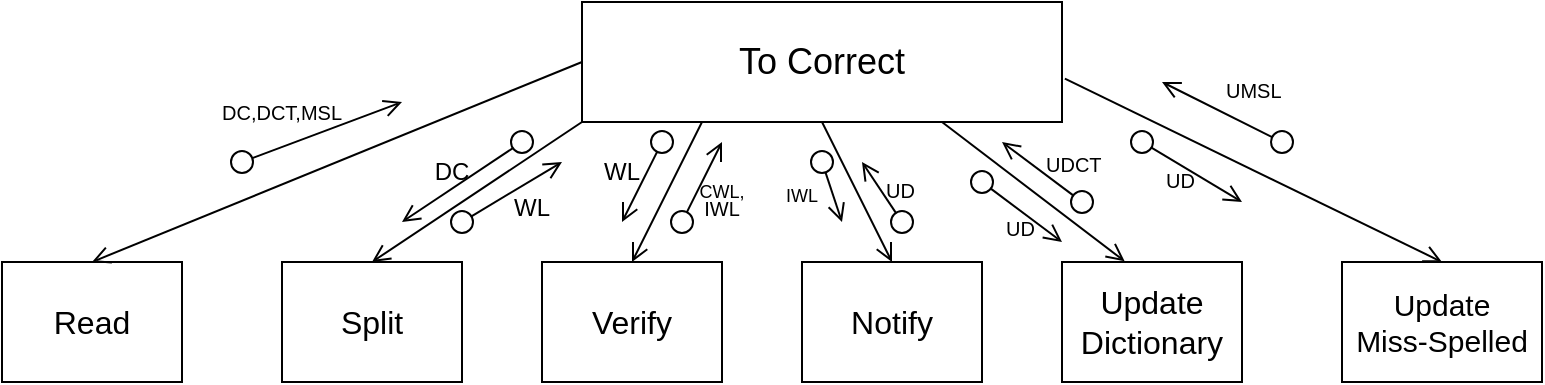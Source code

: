 <mxfile version="25.0.2">
  <diagram name="Page-1" id="Dambf5DkdsskJL0M9jZc">
    <mxGraphModel dx="217" dy="140" grid="1" gridSize="10" guides="1" tooltips="1" connect="1" arrows="1" fold="1" page="1" pageScale="1" pageWidth="850" pageHeight="1100" math="0" shadow="0">
      <root>
        <mxCell id="0" />
        <mxCell id="1" parent="0" />
        <mxCell id="4k-eBMH9h5TgT2-tTLyW-1" value="&lt;div&gt;&lt;span style=&quot;font-size: 18px;&quot;&gt;To&amp;nbsp;&lt;/span&gt;&lt;span style=&quot;color: rgba(0, 0, 0, 0); font-family: monospace; font-size: 0px; text-align: start; text-wrap: nowrap; background-color: initial;&quot;&gt;%3CmxGraphModel%3E%3Croot%3E%3CmxCell%20id%3D%220%22%2F%3E%3CmxCell%20id%3D%221%22%20parent%3D%220%22%2F%3E%3CmxCell%20id%3D%222%22%20value%3D%22%26lt%3Bfont%20style%3D%26quot%3Bfont-size%3A%2016px%3B%26quot%3B%26gt%3BC%26lt%3B%2Ffont%26gt%3B%22%20style%3D%22rounded%3D0%3BwhiteSpace%3Dwrap%3Bhtml%3D1%3BfillColor%3Dnone%3B%22%20vertex%3D%221%22%20parent%3D%221%22%3E%3CmxGeometry%20x%3D%22330%22%20y%3D%22200%22%20width%3D%2290%22%20height%3D%2260%22%20as%3D%22geometry%22%2F%3E%3C%2FmxCell%3E%3C%2Froot%3E%3C%2FmxGraphModel%3E&lt;/span&gt;&lt;span style=&quot;font-size: 18px; background-color: initial;&quot;&gt;Correct&lt;/span&gt;&lt;/div&gt;" style="rounded=0;whiteSpace=wrap;html=1;fillColor=none;" vertex="1" parent="1">
          <mxGeometry x="330" y="70" width="240" height="60" as="geometry" />
        </mxCell>
        <mxCell id="4k-eBMH9h5TgT2-tTLyW-2" value="&lt;span style=&quot;font-size: 16px;&quot;&gt;Split&lt;/span&gt;" style="rounded=0;whiteSpace=wrap;html=1;fillColor=none;" vertex="1" parent="1">
          <mxGeometry x="180" y="200" width="90" height="60" as="geometry" />
        </mxCell>
        <mxCell id="4k-eBMH9h5TgT2-tTLyW-3" value="&lt;span style=&quot;font-size: 16px;&quot;&gt;Read&lt;/span&gt;" style="rounded=0;whiteSpace=wrap;html=1;fillColor=none;" vertex="1" parent="1">
          <mxGeometry x="40" y="200" width="90" height="60" as="geometry" />
        </mxCell>
        <mxCell id="4k-eBMH9h5TgT2-tTLyW-4" value="&lt;span style=&quot;font-size: 16px;&quot;&gt;Verify&lt;/span&gt;" style="rounded=0;whiteSpace=wrap;html=1;fillColor=none;" vertex="1" parent="1">
          <mxGeometry x="310" y="200" width="90" height="60" as="geometry" />
        </mxCell>
        <mxCell id="4k-eBMH9h5TgT2-tTLyW-5" value="&lt;span style=&quot;font-size: 16px;&quot;&gt;Notify&lt;/span&gt;" style="rounded=0;whiteSpace=wrap;html=1;fillColor=none;" vertex="1" parent="1">
          <mxGeometry x="440" y="200" width="90" height="60" as="geometry" />
        </mxCell>
        <mxCell id="4k-eBMH9h5TgT2-tTLyW-7" value="&lt;span style=&quot;font-size: 16px;&quot;&gt;Update&lt;/span&gt;&lt;div&gt;&lt;span style=&quot;font-size: 16px;&quot;&gt;Dictionary&lt;/span&gt;&lt;/div&gt;" style="rounded=0;whiteSpace=wrap;html=1;fillColor=none;" vertex="1" parent="1">
          <mxGeometry x="570" y="200" width="90" height="60" as="geometry" />
        </mxCell>
        <mxCell id="4k-eBMH9h5TgT2-tTLyW-8" value="&lt;font style=&quot;font-size: 15px;&quot;&gt;Update&lt;/font&gt;&lt;div&gt;&lt;font style=&quot;font-size: 15px;&quot;&gt;Miss-Spelled&lt;/font&gt;&lt;/div&gt;" style="rounded=0;whiteSpace=wrap;html=1;fillColor=none;" vertex="1" parent="1">
          <mxGeometry x="710" y="200" width="100" height="60" as="geometry" />
        </mxCell>
        <mxCell id="4k-eBMH9h5TgT2-tTLyW-9" value="" style="endArrow=open;endSize=7;html=1;rounded=0;exitX=0;exitY=0.5;exitDx=0;exitDy=0;entryX=0.5;entryY=0;entryDx=0;entryDy=0;" edge="1" parent="1" source="4k-eBMH9h5TgT2-tTLyW-1" target="4k-eBMH9h5TgT2-tTLyW-3">
          <mxGeometry width="160" relative="1" as="geometry">
            <mxPoint x="255" y="140" as="sourcePoint" />
            <mxPoint x="180" y="200" as="targetPoint" />
          </mxGeometry>
        </mxCell>
        <mxCell id="4k-eBMH9h5TgT2-tTLyW-10" value="" style="endArrow=open;endSize=7;html=1;rounded=0;exitX=0;exitY=1;exitDx=0;exitDy=0;entryX=0.5;entryY=0;entryDx=0;entryDy=0;" edge="1" parent="1" source="4k-eBMH9h5TgT2-tTLyW-1" target="4k-eBMH9h5TgT2-tTLyW-2">
          <mxGeometry width="160" relative="1" as="geometry">
            <mxPoint x="265" y="150" as="sourcePoint" />
            <mxPoint x="190" y="210" as="targetPoint" />
          </mxGeometry>
        </mxCell>
        <mxCell id="4k-eBMH9h5TgT2-tTLyW-11" value="" style="endArrow=open;endSize=7;html=1;rounded=0;exitX=0.25;exitY=1;exitDx=0;exitDy=0;entryX=0.5;entryY=0;entryDx=0;entryDy=0;" edge="1" parent="1" source="4k-eBMH9h5TgT2-tTLyW-1" target="4k-eBMH9h5TgT2-tTLyW-4">
          <mxGeometry width="160" relative="1" as="geometry">
            <mxPoint x="275" y="160" as="sourcePoint" />
            <mxPoint x="200" y="220" as="targetPoint" />
          </mxGeometry>
        </mxCell>
        <mxCell id="4k-eBMH9h5TgT2-tTLyW-12" value="" style="endArrow=open;endSize=7;html=1;rounded=0;exitX=0.5;exitY=1;exitDx=0;exitDy=0;entryX=0.5;entryY=0;entryDx=0;entryDy=0;" edge="1" parent="1" source="4k-eBMH9h5TgT2-tTLyW-1" target="4k-eBMH9h5TgT2-tTLyW-5">
          <mxGeometry width="160" relative="1" as="geometry">
            <mxPoint x="285" y="170" as="sourcePoint" />
            <mxPoint x="210" y="230" as="targetPoint" />
          </mxGeometry>
        </mxCell>
        <mxCell id="4k-eBMH9h5TgT2-tTLyW-13" value="" style="endArrow=open;endSize=7;html=1;rounded=0;exitX=0.75;exitY=1;exitDx=0;exitDy=0;entryX=0.348;entryY=-0.006;entryDx=0;entryDy=0;entryPerimeter=0;" edge="1" parent="1" source="4k-eBMH9h5TgT2-tTLyW-1" target="4k-eBMH9h5TgT2-tTLyW-7">
          <mxGeometry width="160" relative="1" as="geometry">
            <mxPoint x="295" y="180" as="sourcePoint" />
            <mxPoint x="220" y="240" as="targetPoint" />
          </mxGeometry>
        </mxCell>
        <mxCell id="4k-eBMH9h5TgT2-tTLyW-14" value="" style="endArrow=open;endSize=7;html=1;rounded=0;exitX=1.006;exitY=0.639;exitDx=0;exitDy=0;entryX=0.5;entryY=0;entryDx=0;entryDy=0;exitPerimeter=0;" edge="1" parent="1" source="4k-eBMH9h5TgT2-tTLyW-1" target="4k-eBMH9h5TgT2-tTLyW-8">
          <mxGeometry width="160" relative="1" as="geometry">
            <mxPoint x="305" y="190" as="sourcePoint" />
            <mxPoint x="230" y="250" as="targetPoint" />
          </mxGeometry>
        </mxCell>
        <mxCell id="4k-eBMH9h5TgT2-tTLyW-19" value="" style="html=1;verticalAlign=bottom;startArrow=oval;startFill=0;endArrow=open;startSize=11;endSize=7;curved=0;rounded=0;targetPerimeterSpacing=15;sourcePerimeterSpacing=19;jumpStyle=none;" edge="1" parent="1">
          <mxGeometry width="80" relative="1" as="geometry">
            <mxPoint x="160" y="150" as="sourcePoint" />
            <mxPoint x="240" y="120" as="targetPoint" />
          </mxGeometry>
        </mxCell>
        <mxCell id="4k-eBMH9h5TgT2-tTLyW-20" value="&lt;font style=&quot;font-size: 10px;&quot;&gt;DC,DCT,MSL&lt;/font&gt;" style="text;html=1;align=center;verticalAlign=middle;whiteSpace=wrap;rounded=0;" vertex="1" parent="1">
          <mxGeometry x="150" y="110" width="60" height="30" as="geometry" />
        </mxCell>
        <mxCell id="4k-eBMH9h5TgT2-tTLyW-21" value="" style="html=1;verticalAlign=bottom;startArrow=oval;startFill=0;endArrow=open;startSize=11;endSize=7;curved=0;rounded=0;targetPerimeterSpacing=15;sourcePerimeterSpacing=19;jumpStyle=none;" edge="1" parent="1">
          <mxGeometry width="80" relative="1" as="geometry">
            <mxPoint x="300" y="140" as="sourcePoint" />
            <mxPoint x="240" y="180" as="targetPoint" />
          </mxGeometry>
        </mxCell>
        <mxCell id="4k-eBMH9h5TgT2-tTLyW-22" value="DC" style="text;html=1;align=center;verticalAlign=middle;whiteSpace=wrap;rounded=0;" vertex="1" parent="1">
          <mxGeometry x="250" y="140" width="30" height="30" as="geometry" />
        </mxCell>
        <mxCell id="4k-eBMH9h5TgT2-tTLyW-23" value="" style="html=1;verticalAlign=bottom;startArrow=oval;startFill=0;endArrow=open;startSize=11;endSize=7;curved=0;rounded=0;targetPerimeterSpacing=15;sourcePerimeterSpacing=19;jumpStyle=none;" edge="1" parent="1">
          <mxGeometry width="80" relative="1" as="geometry">
            <mxPoint x="270" y="180" as="sourcePoint" />
            <mxPoint x="320" y="150" as="targetPoint" />
          </mxGeometry>
        </mxCell>
        <mxCell id="4k-eBMH9h5TgT2-tTLyW-24" value="WL" style="text;html=1;align=center;verticalAlign=middle;whiteSpace=wrap;rounded=0;" vertex="1" parent="1">
          <mxGeometry x="290" y="162.5" width="30" height="20" as="geometry" />
        </mxCell>
        <mxCell id="4k-eBMH9h5TgT2-tTLyW-25" value="" style="html=1;verticalAlign=bottom;startArrow=oval;startFill=0;endArrow=open;startSize=11;endSize=7;curved=0;rounded=0;targetPerimeterSpacing=15;sourcePerimeterSpacing=19;jumpStyle=none;" edge="1" parent="1">
          <mxGeometry width="80" relative="1" as="geometry">
            <mxPoint x="370" y="140" as="sourcePoint" />
            <mxPoint x="350" y="180" as="targetPoint" />
          </mxGeometry>
        </mxCell>
        <mxCell id="4k-eBMH9h5TgT2-tTLyW-27" value="WL" style="text;html=1;align=center;verticalAlign=middle;whiteSpace=wrap;rounded=0;" vertex="1" parent="1">
          <mxGeometry x="340" y="147.5" width="20" height="15" as="geometry" />
        </mxCell>
        <mxCell id="4k-eBMH9h5TgT2-tTLyW-28" value="" style="html=1;verticalAlign=bottom;startArrow=oval;startFill=0;endArrow=open;startSize=11;endSize=7;curved=0;rounded=0;targetPerimeterSpacing=15;sourcePerimeterSpacing=19;jumpStyle=none;" edge="1" parent="1">
          <mxGeometry width="80" relative="1" as="geometry">
            <mxPoint x="380" y="180" as="sourcePoint" />
            <mxPoint x="400" y="140" as="targetPoint" />
          </mxGeometry>
        </mxCell>
        <mxCell id="4k-eBMH9h5TgT2-tTLyW-29" value="&lt;font style=&quot;font-size: 9px;&quot;&gt;CWL,&lt;/font&gt;" style="text;html=1;align=center;verticalAlign=middle;whiteSpace=wrap;rounded=0;" vertex="1" parent="1">
          <mxGeometry x="390" y="157.5" width="20" height="12.5" as="geometry" />
        </mxCell>
        <mxCell id="4k-eBMH9h5TgT2-tTLyW-30" value="" style="html=1;verticalAlign=bottom;startArrow=oval;startFill=0;endArrow=open;startSize=11;endSize=7;curved=0;rounded=0;targetPerimeterSpacing=15;sourcePerimeterSpacing=19;jumpStyle=none;" edge="1" parent="1">
          <mxGeometry width="80" relative="1" as="geometry">
            <mxPoint x="450" y="150" as="sourcePoint" />
            <mxPoint x="460" y="180" as="targetPoint" />
          </mxGeometry>
        </mxCell>
        <mxCell id="4k-eBMH9h5TgT2-tTLyW-33" value="&lt;font size=&quot;1&quot;&gt;IWL&lt;/font&gt;&lt;span style=&quot;color: rgba(0, 0, 0, 0); font-family: monospace; font-size: 0px; text-align: start; text-wrap: nowrap;&quot;&gt;%3CmxGraphModel%3E%3Croot%3E%3CmxCell%20id%3D%220%22%2F%3E%3CmxCell%20id%3D%221%22%20parent%3D%220%22%2F%3E%3CmxCell%20id%3D%222%22%20value%3D%22%22%20style%3D%22html%3D1%3BverticalAlign%3Dbottom%3BstartArrow%3Doval%3BstartFill%3D0%3BendArrow%3Dopen%3BstartSize%3D11%3BendSize%3D7%3Bcurved%3D0%3Brounded%3D0%3BtargetPerimeterSpacing%3D15%3BsourcePerimeterSpacing%3D19%3BjumpStyle%3Dnone%3B%22%20edge%3D%221%22%20parent%3D%221%22%3E%3CmxGeometry%20width%3D%2280%22%20relative%3D%221%22%20as%3D%22geometry%22%3E%3CmxPoint%20x%3D%22610%22%20y%3D%22140%22%20as%3D%22sourcePoint%22%2F%3E%3CmxPoint%20x%3D%22660%22%20y%3D%22170%22%20as%3D%22targetPoint%22%2F%3E%3C%2FmxGeometry%3E%3C%2FmxCell%3E%3C%2Froot%3E%3C%2FmxGraphModel%3E&lt;/span&gt;&lt;span style=&quot;color: rgba(0, 0, 0, 0); font-family: monospace; font-size: 0px; text-align: start; text-wrap: nowrap;&quot;&gt;%3CmxGraphModel%3E%3Croot%3E%3CmxCell%20id%3D%220%22%2F%3E%3CmxCell%20id%3D%221%22%20parent%3D%220%22%2F%3E%3CmxCell%20id%3D%222%22%20value%3D%22%22%20style%3D%22html%3D1%3BverticalAlign%3Dbottom%3BstartArrow%3Doval%3BstartFill%3D0%3BendArrow%3Dopen%3BstartSize%3D11%3BendSize%3D7%3Bcurved%3D0%3Brounded%3D0%3BtargetPerimeterSpacing%3D15%3BsourcePerimeterSpacing%3D19%3BjumpStyle%3Dnone%3B%22%20edge%3D%221%22%20parent%3D%221%22%3E%3CmxGeometry%20width%3D%2280%22%20relative%3D%221%22%20as%3D%22geometry%22%3E%3CmxPoint%20x%3D%22610%22%20y%3D%22140%22%20as%3D%22sourcePoint%22%2F%3E%3CmxPoint%20x%3D%22660%22%20y%3D%22170%22%20as%3D%22targetPoint%22%2F%3E%3C%2FmxGeometry%3E%3C%2FmxCell%3E%3C%2Froot%3E%3C%2FmxGraphModel%3&lt;/span&gt;" style="text;html=1;align=center;verticalAlign=middle;whiteSpace=wrap;rounded=0;" vertex="1" parent="1">
          <mxGeometry x="390" y="166.25" width="20" height="12.5" as="geometry" />
        </mxCell>
        <mxCell id="4k-eBMH9h5TgT2-tTLyW-34" value="&lt;font style=&quot;font-size: 9px;&quot;&gt;IWL&lt;/font&gt;" style="text;html=1;align=left;verticalAlign=middle;whiteSpace=wrap;rounded=0;" vertex="1" parent="1">
          <mxGeometry x="430" y="162.5" width="20" height="7.5" as="geometry" />
        </mxCell>
        <mxCell id="4k-eBMH9h5TgT2-tTLyW-37" value="" style="html=1;verticalAlign=bottom;startArrow=oval;startFill=0;endArrow=open;startSize=11;endSize=7;curved=0;rounded=0;targetPerimeterSpacing=15;sourcePerimeterSpacing=19;jumpStyle=none;" edge="1" parent="1">
          <mxGeometry width="80" relative="1" as="geometry">
            <mxPoint x="490" y="180" as="sourcePoint" />
            <mxPoint x="470" y="150" as="targetPoint" />
          </mxGeometry>
        </mxCell>
        <mxCell id="4k-eBMH9h5TgT2-tTLyW-38" value="&lt;font size=&quot;1&quot;&gt;UD&lt;/font&gt;" style="text;html=1;align=left;verticalAlign=middle;whiteSpace=wrap;rounded=0;" vertex="1" parent="1">
          <mxGeometry x="480" y="160" width="20" height="7.5" as="geometry" />
        </mxCell>
        <mxCell id="4k-eBMH9h5TgT2-tTLyW-40" value="" style="html=1;verticalAlign=bottom;startArrow=oval;startFill=0;endArrow=open;startSize=11;endSize=7;curved=0;rounded=0;targetPerimeterSpacing=15;sourcePerimeterSpacing=19;jumpStyle=none;" edge="1" parent="1">
          <mxGeometry width="80" relative="1" as="geometry">
            <mxPoint x="610" y="140" as="sourcePoint" />
            <mxPoint x="660" y="170" as="targetPoint" />
          </mxGeometry>
        </mxCell>
        <mxCell id="4k-eBMH9h5TgT2-tTLyW-41" value="" style="html=1;verticalAlign=bottom;startArrow=oval;startFill=0;endArrow=open;startSize=11;endSize=7;curved=0;rounded=0;targetPerimeterSpacing=15;sourcePerimeterSpacing=19;jumpStyle=none;" edge="1" parent="1">
          <mxGeometry width="80" relative="1" as="geometry">
            <mxPoint x="680" y="140" as="sourcePoint" />
            <mxPoint x="620" y="110" as="targetPoint" />
          </mxGeometry>
        </mxCell>
        <mxCell id="4k-eBMH9h5TgT2-tTLyW-44" value="&lt;font size=&quot;1&quot;&gt;UD&lt;/font&gt;" style="text;html=1;align=left;verticalAlign=middle;whiteSpace=wrap;rounded=0;" vertex="1" parent="1">
          <mxGeometry x="620" y="155" width="20" height="7.5" as="geometry" />
        </mxCell>
        <mxCell id="4k-eBMH9h5TgT2-tTLyW-45" value="&lt;font size=&quot;1&quot;&gt;UMSL&lt;/font&gt;" style="text;html=1;align=left;verticalAlign=middle;whiteSpace=wrap;rounded=0;" vertex="1" parent="1">
          <mxGeometry x="650" y="110" width="30" height="7.5" as="geometry" />
        </mxCell>
        <mxCell id="4k-eBMH9h5TgT2-tTLyW-46" value="" style="html=1;verticalAlign=bottom;startArrow=oval;startFill=0;endArrow=open;startSize=11;endSize=7;curved=0;rounded=0;targetPerimeterSpacing=15;sourcePerimeterSpacing=19;jumpStyle=none;" edge="1" parent="1">
          <mxGeometry width="80" relative="1" as="geometry">
            <mxPoint x="530" y="160" as="sourcePoint" />
            <mxPoint x="570" y="190" as="targetPoint" />
          </mxGeometry>
        </mxCell>
        <mxCell id="4k-eBMH9h5TgT2-tTLyW-47" value="&lt;font size=&quot;1&quot;&gt;UD&lt;/font&gt;" style="text;html=1;align=left;verticalAlign=middle;whiteSpace=wrap;rounded=0;" vertex="1" parent="1">
          <mxGeometry x="540" y="178.75" width="10" height="7.5" as="geometry" />
        </mxCell>
        <mxCell id="4k-eBMH9h5TgT2-tTLyW-48" value="" style="html=1;verticalAlign=bottom;startArrow=oval;startFill=0;endArrow=open;startSize=11;endSize=7;curved=0;rounded=0;targetPerimeterSpacing=15;sourcePerimeterSpacing=19;jumpStyle=none;" edge="1" parent="1">
          <mxGeometry width="80" relative="1" as="geometry">
            <mxPoint x="580" y="170" as="sourcePoint" />
            <mxPoint x="540" y="140" as="targetPoint" />
          </mxGeometry>
        </mxCell>
        <mxCell id="4k-eBMH9h5TgT2-tTLyW-49" value="&lt;font size=&quot;1&quot;&gt;UDCT&lt;/font&gt;" style="text;html=1;align=left;verticalAlign=middle;whiteSpace=wrap;rounded=0;" vertex="1" parent="1">
          <mxGeometry x="560" y="147.5" width="30" height="7.5" as="geometry" />
        </mxCell>
      </root>
    </mxGraphModel>
  </diagram>
</mxfile>
